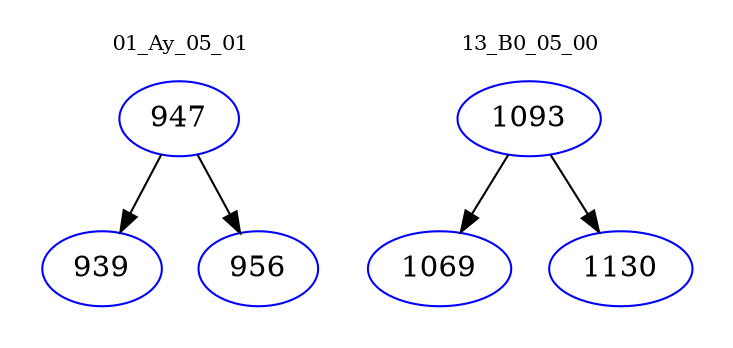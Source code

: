 digraph{
subgraph cluster_0 {
color = white
label = "01_Ay_05_01";
fontsize=10;
T0_947 [label="947", color="blue"]
T0_947 -> T0_939 [color="black"]
T0_939 [label="939", color="blue"]
T0_947 -> T0_956 [color="black"]
T0_956 [label="956", color="blue"]
}
subgraph cluster_1 {
color = white
label = "13_B0_05_00";
fontsize=10;
T1_1093 [label="1093", color="blue"]
T1_1093 -> T1_1069 [color="black"]
T1_1069 [label="1069", color="blue"]
T1_1093 -> T1_1130 [color="black"]
T1_1130 [label="1130", color="blue"]
}
}
